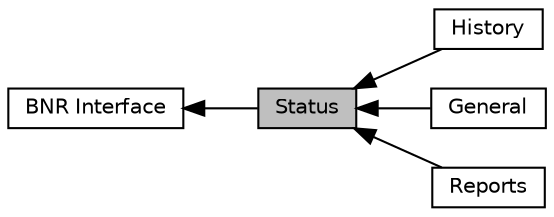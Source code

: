 digraph "Status"
{
  edge [fontname="Helvetica",fontsize="10",labelfontname="Helvetica",labelfontsize="10"];
  node [fontname="Helvetica",fontsize="10",shape=record];
  rankdir=LR;
  Node0 [label="Status",height=0.2,width=0.4,color="black", fillcolor="grey75", style="filled", fontcolor="black"];
  Node3 [label="History",height=0.2,width=0.4,color="black", fillcolor="white", style="filled",URL="$a00345.html",tooltip="Definitions for BNR history information. "];
  Node1 [label="BNR Interface",height=0.2,width=0.4,color="black", fillcolor="white", style="filled",URL="$a00333.html",tooltip="BNR Interface contains functions and properties that are related to the BNR System. "];
  Node2 [label="General",height=0.2,width=0.4,color="black", fillcolor="white", style="filled",URL="$a00344.html",tooltip="Definitions for BNR system status. "];
  Node4 [label="Reports",height=0.2,width=0.4,color="black", fillcolor="white", style="filled",URL="$a00346.html",tooltip="Definitions for BNR reports information. "];
  Node1->Node0 [shape=plaintext, dir="back", style="solid"];
  Node0->Node2 [shape=plaintext, dir="back", style="solid"];
  Node0->Node3 [shape=plaintext, dir="back", style="solid"];
  Node0->Node4 [shape=plaintext, dir="back", style="solid"];
}
